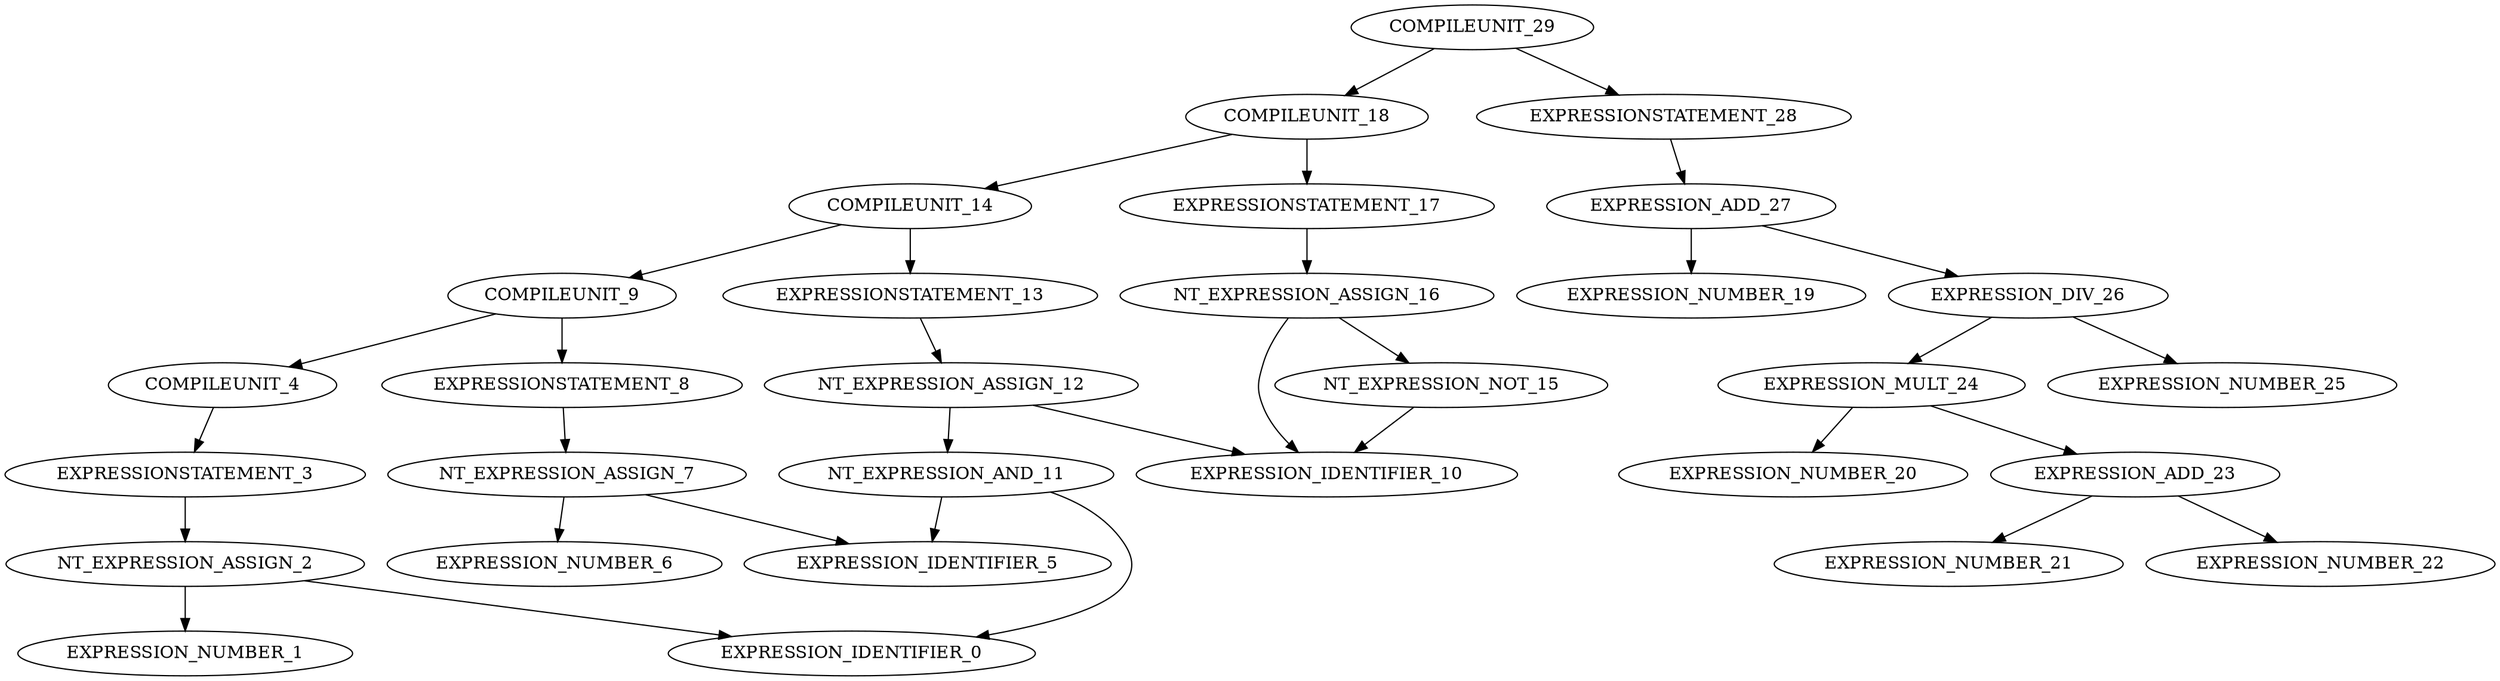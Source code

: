 digraph G{
"COMPILEUNIT_29"->"COMPILEUNIT_18";
"COMPILEUNIT_18"->"COMPILEUNIT_14";
"COMPILEUNIT_14"->"COMPILEUNIT_9";
"COMPILEUNIT_9"->"COMPILEUNIT_4";
"COMPILEUNIT_4"->"EXPRESSIONSTATEMENT_3";
"EXPRESSIONSTATEMENT_3"->"NT_EXPRESSION_ASSIGN_2";
"NT_EXPRESSION_ASSIGN_2"->"EXPRESSION_IDENTIFIER_0";
"NT_EXPRESSION_ASSIGN_2"->"EXPRESSION_NUMBER_1";
"COMPILEUNIT_9"->"EXPRESSIONSTATEMENT_8";
"EXPRESSIONSTATEMENT_8"->"NT_EXPRESSION_ASSIGN_7";
"NT_EXPRESSION_ASSIGN_7"->"EXPRESSION_IDENTIFIER_5";
"NT_EXPRESSION_ASSIGN_7"->"EXPRESSION_NUMBER_6";
"COMPILEUNIT_14"->"EXPRESSIONSTATEMENT_13";
"EXPRESSIONSTATEMENT_13"->"NT_EXPRESSION_ASSIGN_12";
"NT_EXPRESSION_ASSIGN_12"->"EXPRESSION_IDENTIFIER_10";
"NT_EXPRESSION_ASSIGN_12"->"NT_EXPRESSION_AND_11";
"NT_EXPRESSION_AND_11"->"EXPRESSION_IDENTIFIER_0";
"NT_EXPRESSION_AND_11"->"EXPRESSION_IDENTIFIER_5";
"COMPILEUNIT_18"->"EXPRESSIONSTATEMENT_17";
"EXPRESSIONSTATEMENT_17"->"NT_EXPRESSION_ASSIGN_16";
"NT_EXPRESSION_ASSIGN_16"->"EXPRESSION_IDENTIFIER_10";
"NT_EXPRESSION_ASSIGN_16"->"NT_EXPRESSION_NOT_15";
"NT_EXPRESSION_NOT_15"->"EXPRESSION_IDENTIFIER_10";
"COMPILEUNIT_29"->"EXPRESSIONSTATEMENT_28";
"EXPRESSIONSTATEMENT_28"->"EXPRESSION_ADD_27";
"EXPRESSION_ADD_27"->"EXPRESSION_NUMBER_19";
"EXPRESSION_ADD_27"->"EXPRESSION_DIV_26";
"EXPRESSION_DIV_26"->"EXPRESSION_MULT_24";
"EXPRESSION_MULT_24"->"EXPRESSION_NUMBER_20";
"EXPRESSION_MULT_24"->"EXPRESSION_ADD_23";
"EXPRESSION_ADD_23"->"EXPRESSION_NUMBER_21";
"EXPRESSION_ADD_23"->"EXPRESSION_NUMBER_22";
"EXPRESSION_DIV_26"->"EXPRESSION_NUMBER_25";
}